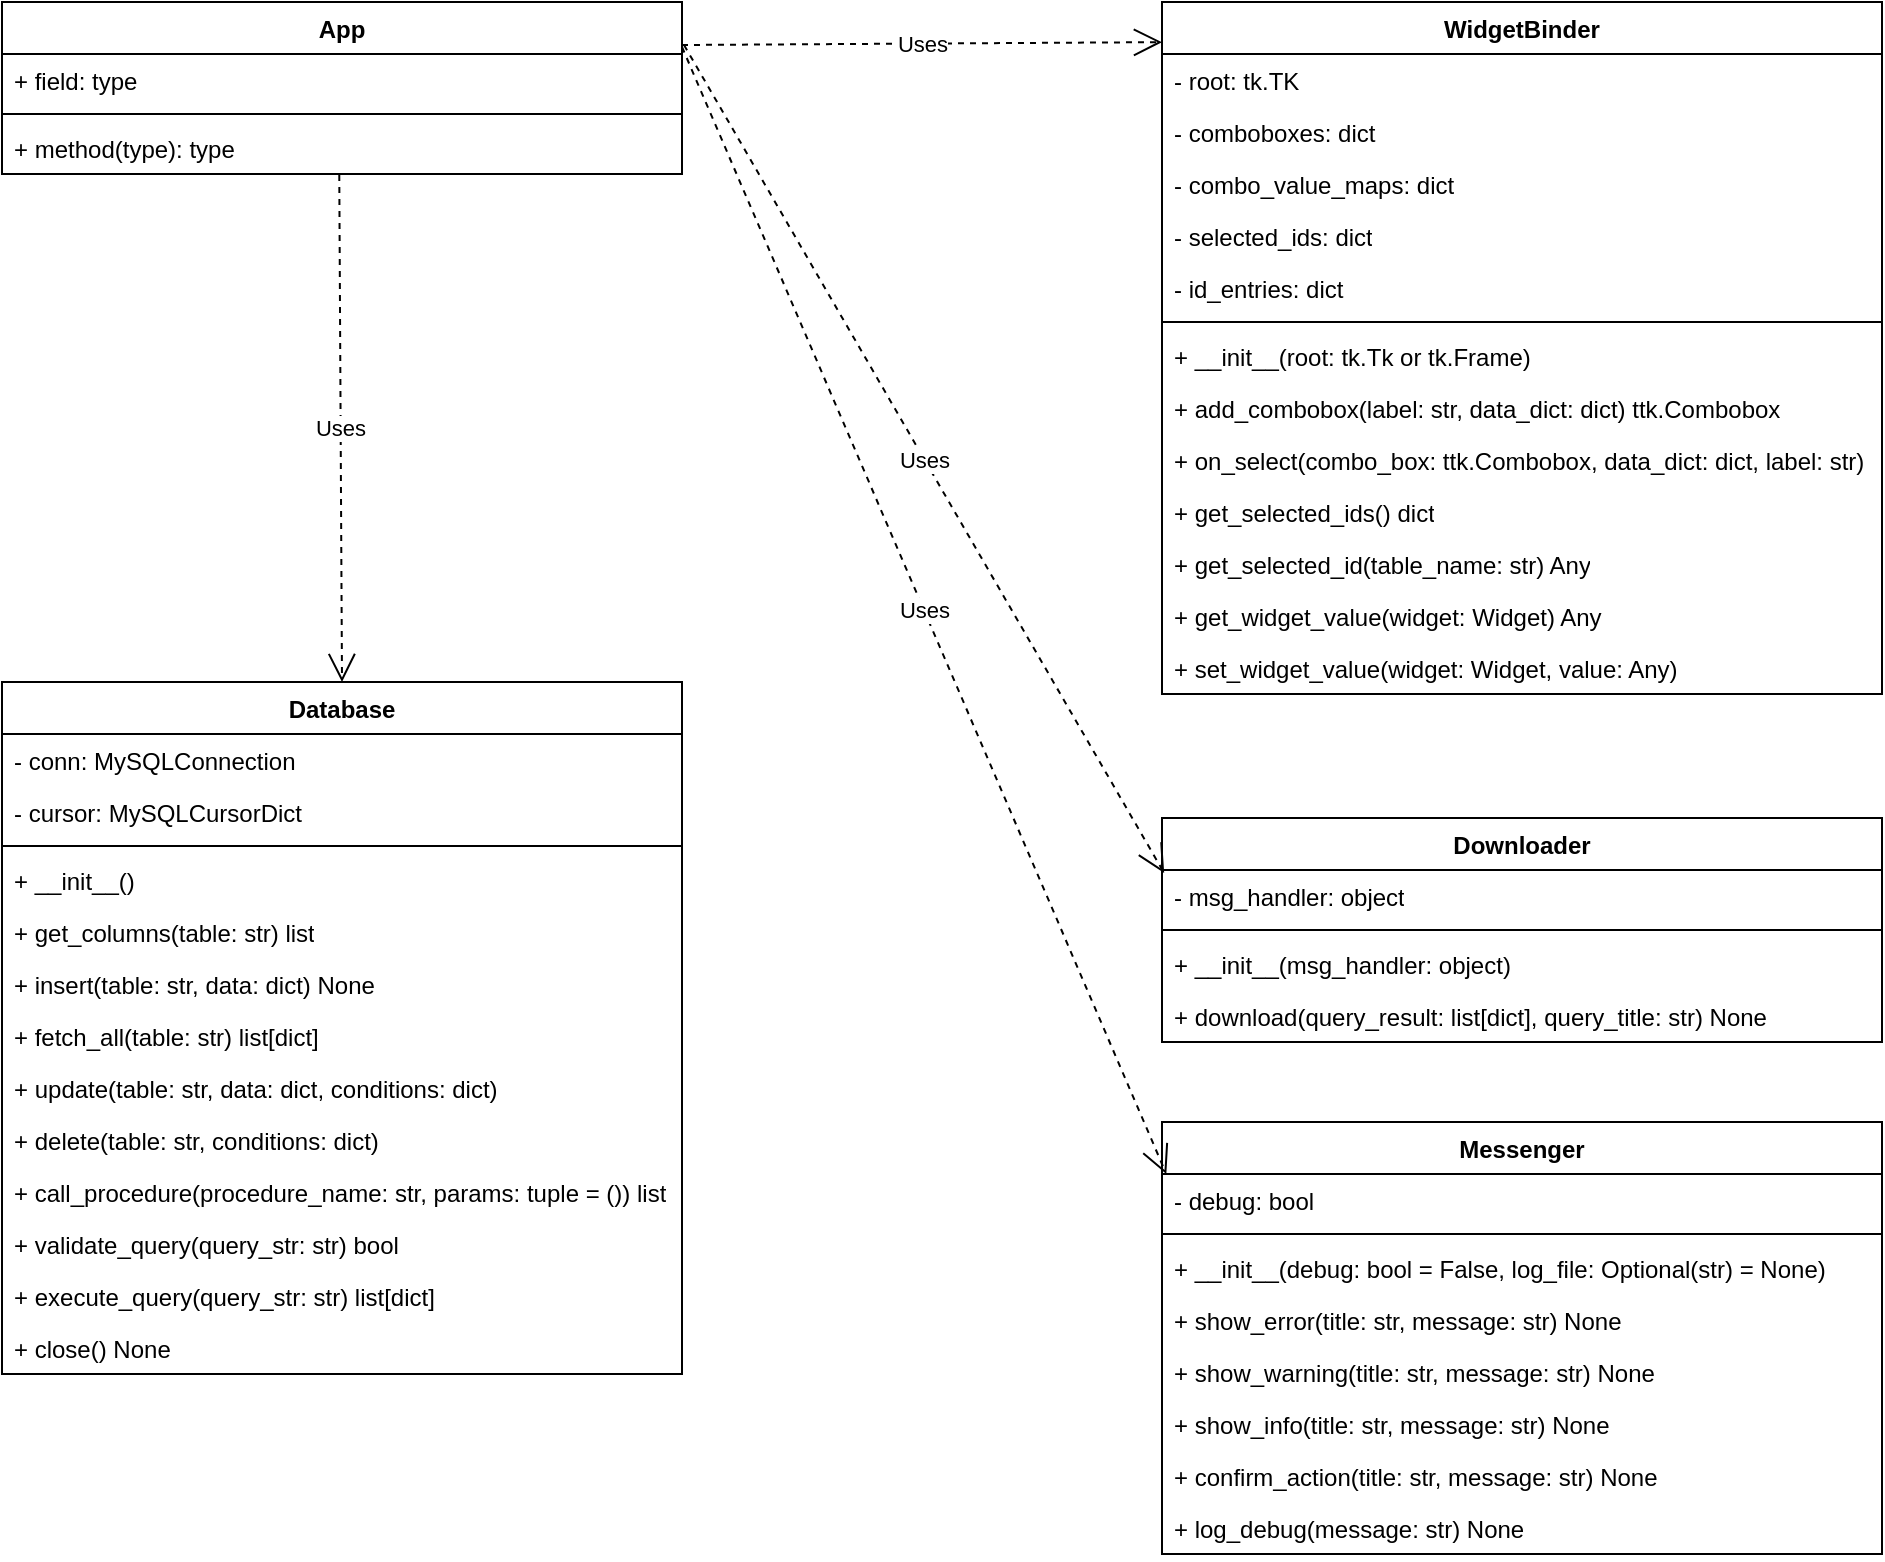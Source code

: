 <mxfile version="26.2.14">
  <diagram name="Page-1" id="9feUTwRXkiTSanDT6xuO">
    <mxGraphModel dx="1093" dy="627" grid="1" gridSize="10" guides="1" tooltips="1" connect="1" arrows="1" fold="1" page="1" pageScale="1" pageWidth="1100" pageHeight="850" math="0" shadow="0">
      <root>
        <mxCell id="0" />
        <mxCell id="1" parent="0" />
        <mxCell id="MaUSo9wu-oMfES9mD77E-5" value="WidgetBinder" style="swimlane;fontStyle=1;align=center;verticalAlign=top;childLayout=stackLayout;horizontal=1;startSize=26;horizontalStack=0;resizeParent=1;resizeParentMax=0;resizeLast=0;collapsible=1;marginBottom=0;whiteSpace=wrap;html=1;" parent="1" vertex="1">
          <mxGeometry x="660" y="80" width="360" height="346" as="geometry" />
        </mxCell>
        <mxCell id="MaUSo9wu-oMfES9mD77E-6" value="- root: tk.TK" style="text;strokeColor=none;fillColor=none;align=left;verticalAlign=top;spacingLeft=4;spacingRight=4;overflow=hidden;rotatable=0;points=[[0,0.5],[1,0.5]];portConstraint=eastwest;whiteSpace=wrap;html=1;" parent="MaUSo9wu-oMfES9mD77E-5" vertex="1">
          <mxGeometry y="26" width="360" height="26" as="geometry" />
        </mxCell>
        <mxCell id="MaUSo9wu-oMfES9mD77E-9" value="- comboboxes: dict" style="text;strokeColor=none;fillColor=none;align=left;verticalAlign=top;spacingLeft=4;spacingRight=4;overflow=hidden;rotatable=0;points=[[0,0.5],[1,0.5]];portConstraint=eastwest;whiteSpace=wrap;html=1;" parent="MaUSo9wu-oMfES9mD77E-5" vertex="1">
          <mxGeometry y="52" width="360" height="26" as="geometry" />
        </mxCell>
        <mxCell id="MaUSo9wu-oMfES9mD77E-10" value="- combo_value_maps: dict" style="text;strokeColor=none;fillColor=none;align=left;verticalAlign=top;spacingLeft=4;spacingRight=4;overflow=hidden;rotatable=0;points=[[0,0.5],[1,0.5]];portConstraint=eastwest;whiteSpace=wrap;html=1;" parent="MaUSo9wu-oMfES9mD77E-5" vertex="1">
          <mxGeometry y="78" width="360" height="26" as="geometry" />
        </mxCell>
        <mxCell id="MaUSo9wu-oMfES9mD77E-11" value="- selected_ids: dict" style="text;strokeColor=none;fillColor=none;align=left;verticalAlign=top;spacingLeft=4;spacingRight=4;overflow=hidden;rotatable=0;points=[[0,0.5],[1,0.5]];portConstraint=eastwest;whiteSpace=wrap;html=1;" parent="MaUSo9wu-oMfES9mD77E-5" vertex="1">
          <mxGeometry y="104" width="360" height="26" as="geometry" />
        </mxCell>
        <mxCell id="MaUSo9wu-oMfES9mD77E-12" value="- id_entries: dict" style="text;strokeColor=none;fillColor=none;align=left;verticalAlign=top;spacingLeft=4;spacingRight=4;overflow=hidden;rotatable=0;points=[[0,0.5],[1,0.5]];portConstraint=eastwest;whiteSpace=wrap;html=1;" parent="MaUSo9wu-oMfES9mD77E-5" vertex="1">
          <mxGeometry y="130" width="360" height="26" as="geometry" />
        </mxCell>
        <mxCell id="MaUSo9wu-oMfES9mD77E-7" value="" style="line;strokeWidth=1;fillColor=none;align=left;verticalAlign=middle;spacingTop=-1;spacingLeft=3;spacingRight=3;rotatable=0;labelPosition=right;points=[];portConstraint=eastwest;strokeColor=inherit;" parent="MaUSo9wu-oMfES9mD77E-5" vertex="1">
          <mxGeometry y="156" width="360" height="8" as="geometry" />
        </mxCell>
        <mxCell id="MaUSo9wu-oMfES9mD77E-8" value="+ __init__(root: tk.Tk or tk.Frame)" style="text;strokeColor=none;fillColor=none;align=left;verticalAlign=top;spacingLeft=4;spacingRight=4;overflow=hidden;rotatable=0;points=[[0,0.5],[1,0.5]];portConstraint=eastwest;whiteSpace=wrap;html=1;" parent="MaUSo9wu-oMfES9mD77E-5" vertex="1">
          <mxGeometry y="164" width="360" height="26" as="geometry" />
        </mxCell>
        <mxCell id="MaUSo9wu-oMfES9mD77E-13" value="+ add_combobox(label: str, data_dict: dict) ttk.Combobox" style="text;strokeColor=none;fillColor=none;align=left;verticalAlign=top;spacingLeft=4;spacingRight=4;overflow=hidden;rotatable=0;points=[[0,0.5],[1,0.5]];portConstraint=eastwest;whiteSpace=wrap;html=1;" parent="MaUSo9wu-oMfES9mD77E-5" vertex="1">
          <mxGeometry y="190" width="360" height="26" as="geometry" />
        </mxCell>
        <mxCell id="MaUSo9wu-oMfES9mD77E-14" value="+ on_select(combo_box: ttk.Combobox, data_dict: dict, label: str)" style="text;strokeColor=none;fillColor=none;align=left;verticalAlign=top;spacingLeft=4;spacingRight=4;overflow=hidden;rotatable=0;points=[[0,0.5],[1,0.5]];portConstraint=eastwest;whiteSpace=wrap;html=1;" parent="MaUSo9wu-oMfES9mD77E-5" vertex="1">
          <mxGeometry y="216" width="360" height="26" as="geometry" />
        </mxCell>
        <mxCell id="MaUSo9wu-oMfES9mD77E-15" value="+ get_selected_ids() dict" style="text;strokeColor=none;fillColor=none;align=left;verticalAlign=top;spacingLeft=4;spacingRight=4;overflow=hidden;rotatable=0;points=[[0,0.5],[1,0.5]];portConstraint=eastwest;whiteSpace=wrap;html=1;" parent="MaUSo9wu-oMfES9mD77E-5" vertex="1">
          <mxGeometry y="242" width="360" height="26" as="geometry" />
        </mxCell>
        <mxCell id="MaUSo9wu-oMfES9mD77E-16" value="+ get_selected_id(table_name: str) Any" style="text;strokeColor=none;fillColor=none;align=left;verticalAlign=top;spacingLeft=4;spacingRight=4;overflow=hidden;rotatable=0;points=[[0,0.5],[1,0.5]];portConstraint=eastwest;whiteSpace=wrap;html=1;" parent="MaUSo9wu-oMfES9mD77E-5" vertex="1">
          <mxGeometry y="268" width="360" height="26" as="geometry" />
        </mxCell>
        <mxCell id="MaUSo9wu-oMfES9mD77E-17" value="+ get_widget_value(widget: Widget) Any" style="text;strokeColor=none;fillColor=none;align=left;verticalAlign=top;spacingLeft=4;spacingRight=4;overflow=hidden;rotatable=0;points=[[0,0.5],[1,0.5]];portConstraint=eastwest;whiteSpace=wrap;html=1;" parent="MaUSo9wu-oMfES9mD77E-5" vertex="1">
          <mxGeometry y="294" width="360" height="26" as="geometry" />
        </mxCell>
        <mxCell id="MaUSo9wu-oMfES9mD77E-18" value="+ set_widget_value(widget: Widget, value: Any)" style="text;strokeColor=none;fillColor=none;align=left;verticalAlign=top;spacingLeft=4;spacingRight=4;overflow=hidden;rotatable=0;points=[[0,0.5],[1,0.5]];portConstraint=eastwest;whiteSpace=wrap;html=1;" parent="MaUSo9wu-oMfES9mD77E-5" vertex="1">
          <mxGeometry y="320" width="360" height="26" as="geometry" />
        </mxCell>
        <mxCell id="DGhGpaULNivulT2Nj4Ac-1" value="Database" style="swimlane;fontStyle=1;align=center;verticalAlign=top;childLayout=stackLayout;horizontal=1;startSize=26;horizontalStack=0;resizeParent=1;resizeParentMax=0;resizeLast=0;collapsible=1;marginBottom=0;whiteSpace=wrap;html=1;" parent="1" vertex="1">
          <mxGeometry x="80" y="420" width="340" height="346" as="geometry" />
        </mxCell>
        <mxCell id="DGhGpaULNivulT2Nj4Ac-2" value="- conn: MySQLConnection" style="text;strokeColor=none;fillColor=none;align=left;verticalAlign=top;spacingLeft=4;spacingRight=4;overflow=hidden;rotatable=0;points=[[0,0.5],[1,0.5]];portConstraint=eastwest;whiteSpace=wrap;html=1;" parent="DGhGpaULNivulT2Nj4Ac-1" vertex="1">
          <mxGeometry y="26" width="340" height="26" as="geometry" />
        </mxCell>
        <mxCell id="DGhGpaULNivulT2Nj4Ac-5" value="- cursor: MySQLCursorDict" style="text;strokeColor=none;fillColor=none;align=left;verticalAlign=top;spacingLeft=4;spacingRight=4;overflow=hidden;rotatable=0;points=[[0,0.5],[1,0.5]];portConstraint=eastwest;whiteSpace=wrap;html=1;" parent="DGhGpaULNivulT2Nj4Ac-1" vertex="1">
          <mxGeometry y="52" width="340" height="26" as="geometry" />
        </mxCell>
        <mxCell id="DGhGpaULNivulT2Nj4Ac-3" value="" style="line;strokeWidth=1;fillColor=none;align=left;verticalAlign=middle;spacingTop=-1;spacingLeft=3;spacingRight=3;rotatable=0;labelPosition=right;points=[];portConstraint=eastwest;strokeColor=inherit;" parent="DGhGpaULNivulT2Nj4Ac-1" vertex="1">
          <mxGeometry y="78" width="340" height="8" as="geometry" />
        </mxCell>
        <mxCell id="DGhGpaULNivulT2Nj4Ac-4" value="+ __init__()" style="text;strokeColor=none;fillColor=none;align=left;verticalAlign=top;spacingLeft=4;spacingRight=4;overflow=hidden;rotatable=0;points=[[0,0.5],[1,0.5]];portConstraint=eastwest;whiteSpace=wrap;html=1;" parent="DGhGpaULNivulT2Nj4Ac-1" vertex="1">
          <mxGeometry y="86" width="340" height="26" as="geometry" />
        </mxCell>
        <mxCell id="DGhGpaULNivulT2Nj4Ac-6" value="+ get_columns(table: str) list" style="text;strokeColor=none;fillColor=none;align=left;verticalAlign=top;spacingLeft=4;spacingRight=4;overflow=hidden;rotatable=0;points=[[0,0.5],[1,0.5]];portConstraint=eastwest;whiteSpace=wrap;html=1;" parent="DGhGpaULNivulT2Nj4Ac-1" vertex="1">
          <mxGeometry y="112" width="340" height="26" as="geometry" />
        </mxCell>
        <mxCell id="DGhGpaULNivulT2Nj4Ac-8" value="+ insert(table: str, data: dict) None" style="text;strokeColor=none;fillColor=none;align=left;verticalAlign=top;spacingLeft=4;spacingRight=4;overflow=hidden;rotatable=0;points=[[0,0.5],[1,0.5]];portConstraint=eastwest;whiteSpace=wrap;html=1;" parent="DGhGpaULNivulT2Nj4Ac-1" vertex="1">
          <mxGeometry y="138" width="340" height="26" as="geometry" />
        </mxCell>
        <mxCell id="DGhGpaULNivulT2Nj4Ac-9" value="+ fetch_all(table: str) list[dict]" style="text;strokeColor=none;fillColor=none;align=left;verticalAlign=top;spacingLeft=4;spacingRight=4;overflow=hidden;rotatable=0;points=[[0,0.5],[1,0.5]];portConstraint=eastwest;whiteSpace=wrap;html=1;" parent="DGhGpaULNivulT2Nj4Ac-1" vertex="1">
          <mxGeometry y="164" width="340" height="26" as="geometry" />
        </mxCell>
        <mxCell id="DGhGpaULNivulT2Nj4Ac-10" value="+ update(table: str, data: dict, conditions: dict)" style="text;strokeColor=none;fillColor=none;align=left;verticalAlign=top;spacingLeft=4;spacingRight=4;overflow=hidden;rotatable=0;points=[[0,0.5],[1,0.5]];portConstraint=eastwest;whiteSpace=wrap;html=1;" parent="DGhGpaULNivulT2Nj4Ac-1" vertex="1">
          <mxGeometry y="190" width="340" height="26" as="geometry" />
        </mxCell>
        <mxCell id="DGhGpaULNivulT2Nj4Ac-11" value="+ delete(table: str, conditions: dict)" style="text;strokeColor=none;fillColor=none;align=left;verticalAlign=top;spacingLeft=4;spacingRight=4;overflow=hidden;rotatable=0;points=[[0,0.5],[1,0.5]];portConstraint=eastwest;whiteSpace=wrap;html=1;" parent="DGhGpaULNivulT2Nj4Ac-1" vertex="1">
          <mxGeometry y="216" width="340" height="26" as="geometry" />
        </mxCell>
        <mxCell id="DGhGpaULNivulT2Nj4Ac-12" value="+ call_procedure(procedure_name: str, params: tuple = ()) list" style="text;strokeColor=none;fillColor=none;align=left;verticalAlign=top;spacingLeft=4;spacingRight=4;overflow=hidden;rotatable=0;points=[[0,0.5],[1,0.5]];portConstraint=eastwest;whiteSpace=wrap;html=1;" parent="DGhGpaULNivulT2Nj4Ac-1" vertex="1">
          <mxGeometry y="242" width="340" height="26" as="geometry" />
        </mxCell>
        <mxCell id="DGhGpaULNivulT2Nj4Ac-7" value="+ validate_query(query_str: str) bool" style="text;strokeColor=none;fillColor=none;align=left;verticalAlign=top;spacingLeft=4;spacingRight=4;overflow=hidden;rotatable=0;points=[[0,0.5],[1,0.5]];portConstraint=eastwest;whiteSpace=wrap;html=1;" parent="DGhGpaULNivulT2Nj4Ac-1" vertex="1">
          <mxGeometry y="268" width="340" height="26" as="geometry" />
        </mxCell>
        <mxCell id="DGhGpaULNivulT2Nj4Ac-13" value="+ execute_query(query_str: str) list[dict]" style="text;strokeColor=none;fillColor=none;align=left;verticalAlign=top;spacingLeft=4;spacingRight=4;overflow=hidden;rotatable=0;points=[[0,0.5],[1,0.5]];portConstraint=eastwest;whiteSpace=wrap;html=1;" parent="DGhGpaULNivulT2Nj4Ac-1" vertex="1">
          <mxGeometry y="294" width="340" height="26" as="geometry" />
        </mxCell>
        <mxCell id="DGhGpaULNivulT2Nj4Ac-14" value="+ close() None" style="text;strokeColor=none;fillColor=none;align=left;verticalAlign=top;spacingLeft=4;spacingRight=4;overflow=hidden;rotatable=0;points=[[0,0.5],[1,0.5]];portConstraint=eastwest;whiteSpace=wrap;html=1;" parent="DGhGpaULNivulT2Nj4Ac-1" vertex="1">
          <mxGeometry y="320" width="340" height="26" as="geometry" />
        </mxCell>
        <mxCell id="DGhGpaULNivulT2Nj4Ac-15" value="App" style="swimlane;fontStyle=1;align=center;verticalAlign=top;childLayout=stackLayout;horizontal=1;startSize=26;horizontalStack=0;resizeParent=1;resizeParentMax=0;resizeLast=0;collapsible=1;marginBottom=0;whiteSpace=wrap;html=1;" parent="1" vertex="1">
          <mxGeometry x="80" y="80" width="340" height="86" as="geometry" />
        </mxCell>
        <mxCell id="DGhGpaULNivulT2Nj4Ac-16" value="+ field: type" style="text;strokeColor=none;fillColor=none;align=left;verticalAlign=top;spacingLeft=4;spacingRight=4;overflow=hidden;rotatable=0;points=[[0,0.5],[1,0.5]];portConstraint=eastwest;whiteSpace=wrap;html=1;" parent="DGhGpaULNivulT2Nj4Ac-15" vertex="1">
          <mxGeometry y="26" width="340" height="26" as="geometry" />
        </mxCell>
        <mxCell id="DGhGpaULNivulT2Nj4Ac-17" value="" style="line;strokeWidth=1;fillColor=none;align=left;verticalAlign=middle;spacingTop=-1;spacingLeft=3;spacingRight=3;rotatable=0;labelPosition=right;points=[];portConstraint=eastwest;strokeColor=inherit;" parent="DGhGpaULNivulT2Nj4Ac-15" vertex="1">
          <mxGeometry y="52" width="340" height="8" as="geometry" />
        </mxCell>
        <mxCell id="DGhGpaULNivulT2Nj4Ac-18" value="+ method(type): type" style="text;strokeColor=none;fillColor=none;align=left;verticalAlign=top;spacingLeft=4;spacingRight=4;overflow=hidden;rotatable=0;points=[[0,0.5],[1,0.5]];portConstraint=eastwest;whiteSpace=wrap;html=1;" parent="DGhGpaULNivulT2Nj4Ac-15" vertex="1">
          <mxGeometry y="60" width="340" height="26" as="geometry" />
        </mxCell>
        <mxCell id="DGhGpaULNivulT2Nj4Ac-19" value="Uses" style="endArrow=open;endSize=12;dashed=1;html=1;rounded=0;exitX=1;exitY=0.25;exitDx=0;exitDy=0;entryX=0;entryY=0.058;entryDx=0;entryDy=0;entryPerimeter=0;" parent="1" source="DGhGpaULNivulT2Nj4Ac-15" target="MaUSo9wu-oMfES9mD77E-5" edge="1">
          <mxGeometry width="160" relative="1" as="geometry">
            <mxPoint x="320" y="240" as="sourcePoint" />
            <mxPoint x="480" y="240" as="targetPoint" />
          </mxGeometry>
        </mxCell>
        <mxCell id="DGhGpaULNivulT2Nj4Ac-20" value="Uses" style="endArrow=open;endSize=12;dashed=1;html=1;rounded=0;exitX=0.496;exitY=1.019;exitDx=0;exitDy=0;exitPerimeter=0;entryX=0.5;entryY=0;entryDx=0;entryDy=0;" parent="1" source="DGhGpaULNivulT2Nj4Ac-18" target="DGhGpaULNivulT2Nj4Ac-1" edge="1">
          <mxGeometry width="160" relative="1" as="geometry">
            <mxPoint x="280" y="280" as="sourcePoint" />
            <mxPoint x="440" y="280" as="targetPoint" />
          </mxGeometry>
        </mxCell>
        <mxCell id="DGhGpaULNivulT2Nj4Ac-21" value="Downloader" style="swimlane;fontStyle=1;align=center;verticalAlign=top;childLayout=stackLayout;horizontal=1;startSize=26;horizontalStack=0;resizeParent=1;resizeParentMax=0;resizeLast=0;collapsible=1;marginBottom=0;whiteSpace=wrap;html=1;" parent="1" vertex="1">
          <mxGeometry x="660" y="488" width="360" height="112" as="geometry" />
        </mxCell>
        <mxCell id="DGhGpaULNivulT2Nj4Ac-22" value="- msg_handler: object" style="text;strokeColor=none;fillColor=none;align=left;verticalAlign=top;spacingLeft=4;spacingRight=4;overflow=hidden;rotatable=0;points=[[0,0.5],[1,0.5]];portConstraint=eastwest;whiteSpace=wrap;html=1;" parent="DGhGpaULNivulT2Nj4Ac-21" vertex="1">
          <mxGeometry y="26" width="360" height="26" as="geometry" />
        </mxCell>
        <mxCell id="DGhGpaULNivulT2Nj4Ac-23" value="" style="line;strokeWidth=1;fillColor=none;align=left;verticalAlign=middle;spacingTop=-1;spacingLeft=3;spacingRight=3;rotatable=0;labelPosition=right;points=[];portConstraint=eastwest;strokeColor=inherit;" parent="DGhGpaULNivulT2Nj4Ac-21" vertex="1">
          <mxGeometry y="52" width="360" height="8" as="geometry" />
        </mxCell>
        <mxCell id="OsKRIqJo4XxQx9Gf1GC9-2" value="+ __init__(msg_handler: object)" style="text;strokeColor=none;fillColor=none;align=left;verticalAlign=top;spacingLeft=4;spacingRight=4;overflow=hidden;rotatable=0;points=[[0,0.5],[1,0.5]];portConstraint=eastwest;whiteSpace=wrap;html=1;" vertex="1" parent="DGhGpaULNivulT2Nj4Ac-21">
          <mxGeometry y="60" width="360" height="26" as="geometry" />
        </mxCell>
        <mxCell id="DGhGpaULNivulT2Nj4Ac-24" value="+ download(query_result: list[dict], query_title: str) None" style="text;strokeColor=none;fillColor=none;align=left;verticalAlign=top;spacingLeft=4;spacingRight=4;overflow=hidden;rotatable=0;points=[[0,0.5],[1,0.5]];portConstraint=eastwest;whiteSpace=wrap;html=1;" parent="DGhGpaULNivulT2Nj4Ac-21" vertex="1">
          <mxGeometry y="86" width="360" height="26" as="geometry" />
        </mxCell>
        <mxCell id="DGhGpaULNivulT2Nj4Ac-25" value="Messenger" style="swimlane;fontStyle=1;align=center;verticalAlign=top;childLayout=stackLayout;horizontal=1;startSize=26;horizontalStack=0;resizeParent=1;resizeParentMax=0;resizeLast=0;collapsible=1;marginBottom=0;whiteSpace=wrap;html=1;" parent="1" vertex="1">
          <mxGeometry x="660" y="640" width="360" height="216" as="geometry" />
        </mxCell>
        <mxCell id="DGhGpaULNivulT2Nj4Ac-26" value="- debug: bool" style="text;strokeColor=none;fillColor=none;align=left;verticalAlign=top;spacingLeft=4;spacingRight=4;overflow=hidden;rotatable=0;points=[[0,0.5],[1,0.5]];portConstraint=eastwest;whiteSpace=wrap;html=1;" parent="DGhGpaULNivulT2Nj4Ac-25" vertex="1">
          <mxGeometry y="26" width="360" height="26" as="geometry" />
        </mxCell>
        <mxCell id="DGhGpaULNivulT2Nj4Ac-27" value="" style="line;strokeWidth=1;fillColor=none;align=left;verticalAlign=middle;spacingTop=-1;spacingLeft=3;spacingRight=3;rotatable=0;labelPosition=right;points=[];portConstraint=eastwest;strokeColor=inherit;" parent="DGhGpaULNivulT2Nj4Ac-25" vertex="1">
          <mxGeometry y="52" width="360" height="8" as="geometry" />
        </mxCell>
        <mxCell id="DGhGpaULNivulT2Nj4Ac-28" value="+ __init__(debug: bool = False, log_file: Optional(str) = None)" style="text;strokeColor=none;fillColor=none;align=left;verticalAlign=top;spacingLeft=4;spacingRight=4;overflow=hidden;rotatable=0;points=[[0,0.5],[1,0.5]];portConstraint=eastwest;whiteSpace=wrap;html=1;" parent="DGhGpaULNivulT2Nj4Ac-25" vertex="1">
          <mxGeometry y="60" width="360" height="26" as="geometry" />
        </mxCell>
        <mxCell id="OsKRIqJo4XxQx9Gf1GC9-1" value="+ show_error(title: str, message: str) None" style="text;strokeColor=none;fillColor=none;align=left;verticalAlign=top;spacingLeft=4;spacingRight=4;overflow=hidden;rotatable=0;points=[[0,0.5],[1,0.5]];portConstraint=eastwest;whiteSpace=wrap;html=1;" vertex="1" parent="DGhGpaULNivulT2Nj4Ac-25">
          <mxGeometry y="86" width="360" height="26" as="geometry" />
        </mxCell>
        <mxCell id="OsKRIqJo4XxQx9Gf1GC9-3" value="+ show_warning(title: str, message: str) None" style="text;strokeColor=none;fillColor=none;align=left;verticalAlign=top;spacingLeft=4;spacingRight=4;overflow=hidden;rotatable=0;points=[[0,0.5],[1,0.5]];portConstraint=eastwest;whiteSpace=wrap;html=1;" vertex="1" parent="DGhGpaULNivulT2Nj4Ac-25">
          <mxGeometry y="112" width="360" height="26" as="geometry" />
        </mxCell>
        <mxCell id="OsKRIqJo4XxQx9Gf1GC9-5" value="+ show_info(title: str, message: str) None" style="text;strokeColor=none;fillColor=none;align=left;verticalAlign=top;spacingLeft=4;spacingRight=4;overflow=hidden;rotatable=0;points=[[0,0.5],[1,0.5]];portConstraint=eastwest;whiteSpace=wrap;html=1;" vertex="1" parent="DGhGpaULNivulT2Nj4Ac-25">
          <mxGeometry y="138" width="360" height="26" as="geometry" />
        </mxCell>
        <mxCell id="OsKRIqJo4XxQx9Gf1GC9-6" value="+ confirm_action(title: str, message: str) None" style="text;strokeColor=none;fillColor=none;align=left;verticalAlign=top;spacingLeft=4;spacingRight=4;overflow=hidden;rotatable=0;points=[[0,0.5],[1,0.5]];portConstraint=eastwest;whiteSpace=wrap;html=1;" vertex="1" parent="DGhGpaULNivulT2Nj4Ac-25">
          <mxGeometry y="164" width="360" height="26" as="geometry" />
        </mxCell>
        <mxCell id="OsKRIqJo4XxQx9Gf1GC9-4" value="+ log_debug(message: str) None" style="text;strokeColor=none;fillColor=none;align=left;verticalAlign=top;spacingLeft=4;spacingRight=4;overflow=hidden;rotatable=0;points=[[0,0.5],[1,0.5]];portConstraint=eastwest;whiteSpace=wrap;html=1;" vertex="1" parent="DGhGpaULNivulT2Nj4Ac-25">
          <mxGeometry y="190" width="360" height="26" as="geometry" />
        </mxCell>
        <mxCell id="DGhGpaULNivulT2Nj4Ac-29" value="Uses" style="endArrow=open;endSize=12;dashed=1;html=1;rounded=0;exitX=1.003;exitY=-0.173;exitDx=0;exitDy=0;exitPerimeter=0;entryX=0.003;entryY=0.058;entryDx=0;entryDy=0;entryPerimeter=0;" parent="1" source="DGhGpaULNivulT2Nj4Ac-16" target="DGhGpaULNivulT2Nj4Ac-22" edge="1">
          <mxGeometry width="160" relative="1" as="geometry">
            <mxPoint x="350" y="270" as="sourcePoint" />
            <mxPoint x="510" y="270" as="targetPoint" />
          </mxGeometry>
        </mxCell>
        <mxCell id="DGhGpaULNivulT2Nj4Ac-30" value="Uses" style="endArrow=open;endSize=12;dashed=1;html=1;rounded=0;exitX=1;exitY=-0.135;exitDx=0;exitDy=0;exitPerimeter=0;entryX=0.006;entryY=0;entryDx=0;entryDy=0;entryPerimeter=0;" parent="1" source="DGhGpaULNivulT2Nj4Ac-16" target="DGhGpaULNivulT2Nj4Ac-26" edge="1">
          <mxGeometry width="160" relative="1" as="geometry">
            <mxPoint x="300" y="330" as="sourcePoint" />
            <mxPoint x="460" y="330" as="targetPoint" />
          </mxGeometry>
        </mxCell>
      </root>
    </mxGraphModel>
  </diagram>
</mxfile>
